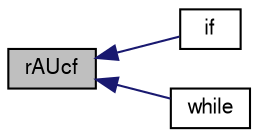digraph "rAUcf"
{
  bgcolor="transparent";
  edge [fontname="FreeSans",fontsize="10",labelfontname="FreeSans",labelfontsize="10"];
  node [fontname="FreeSans",fontsize="10",shape=record];
  rankdir="LR";
  Node9 [label="rAUcf",height=0.2,width=0.4,color="black", fillcolor="grey75", style="filled", fontcolor="black"];
  Node9 -> Node10 [dir="back",color="midnightblue",fontsize="10",style="solid",fontname="FreeSans"];
  Node10 [label="if",height=0.2,width=0.4,color="black",URL="$a20237.html#a5340a84918449f06669e13812b90f046"];
  Node9 -> Node11 [dir="back",color="midnightblue",fontsize="10",style="solid",fontname="FreeSans"];
  Node11 [label="while",height=0.2,width=0.4,color="black",URL="$a38111.html#ab13470e79e249d04c443bf59be9ff31d"];
}
